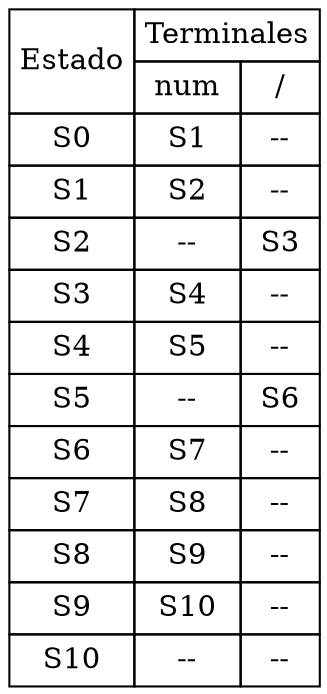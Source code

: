 digraph tablatransiciones {
abc [shape=none, margin=0, label=<
<TABLE BORDER="0" CELLBORDER="1" CELLSPACING="0" CELLPADDING="4">
<TR>
<TD ROWSPAN="2">Estado</TD>
<TD COLSPAN="2">Terminales</TD>
</TR>
<TR>
<TD>num</TD><TD>/</TD></TR>
<TR>
<TD>S0</TD><TD>S1</TD><TD>--</TD></TR>
<TR>
<TD>S1</TD><TD>S2</TD><TD>--</TD></TR>
<TR>
<TD>S2</TD><TD>--</TD><TD>S3</TD></TR>
<TR>
<TD>S3</TD><TD>S4</TD><TD>--</TD></TR>
<TR>
<TD>S4</TD><TD>S5</TD><TD>--</TD></TR>
<TR>
<TD>S5</TD><TD>--</TD><TD>S6</TD></TR>
<TR>
<TD>S6</TD><TD>S7</TD><TD>--</TD></TR>
<TR>
<TD>S7</TD><TD>S8</TD><TD>--</TD></TR>
<TR>
<TD>S8</TD><TD>S9</TD><TD>--</TD></TR>
<TR>
<TD>S9</TD><TD>S10</TD><TD>--</TD></TR>
<TR>
<TD>S10</TD><TD>--</TD><TD>--</TD></TR>
</TABLE>>];
}